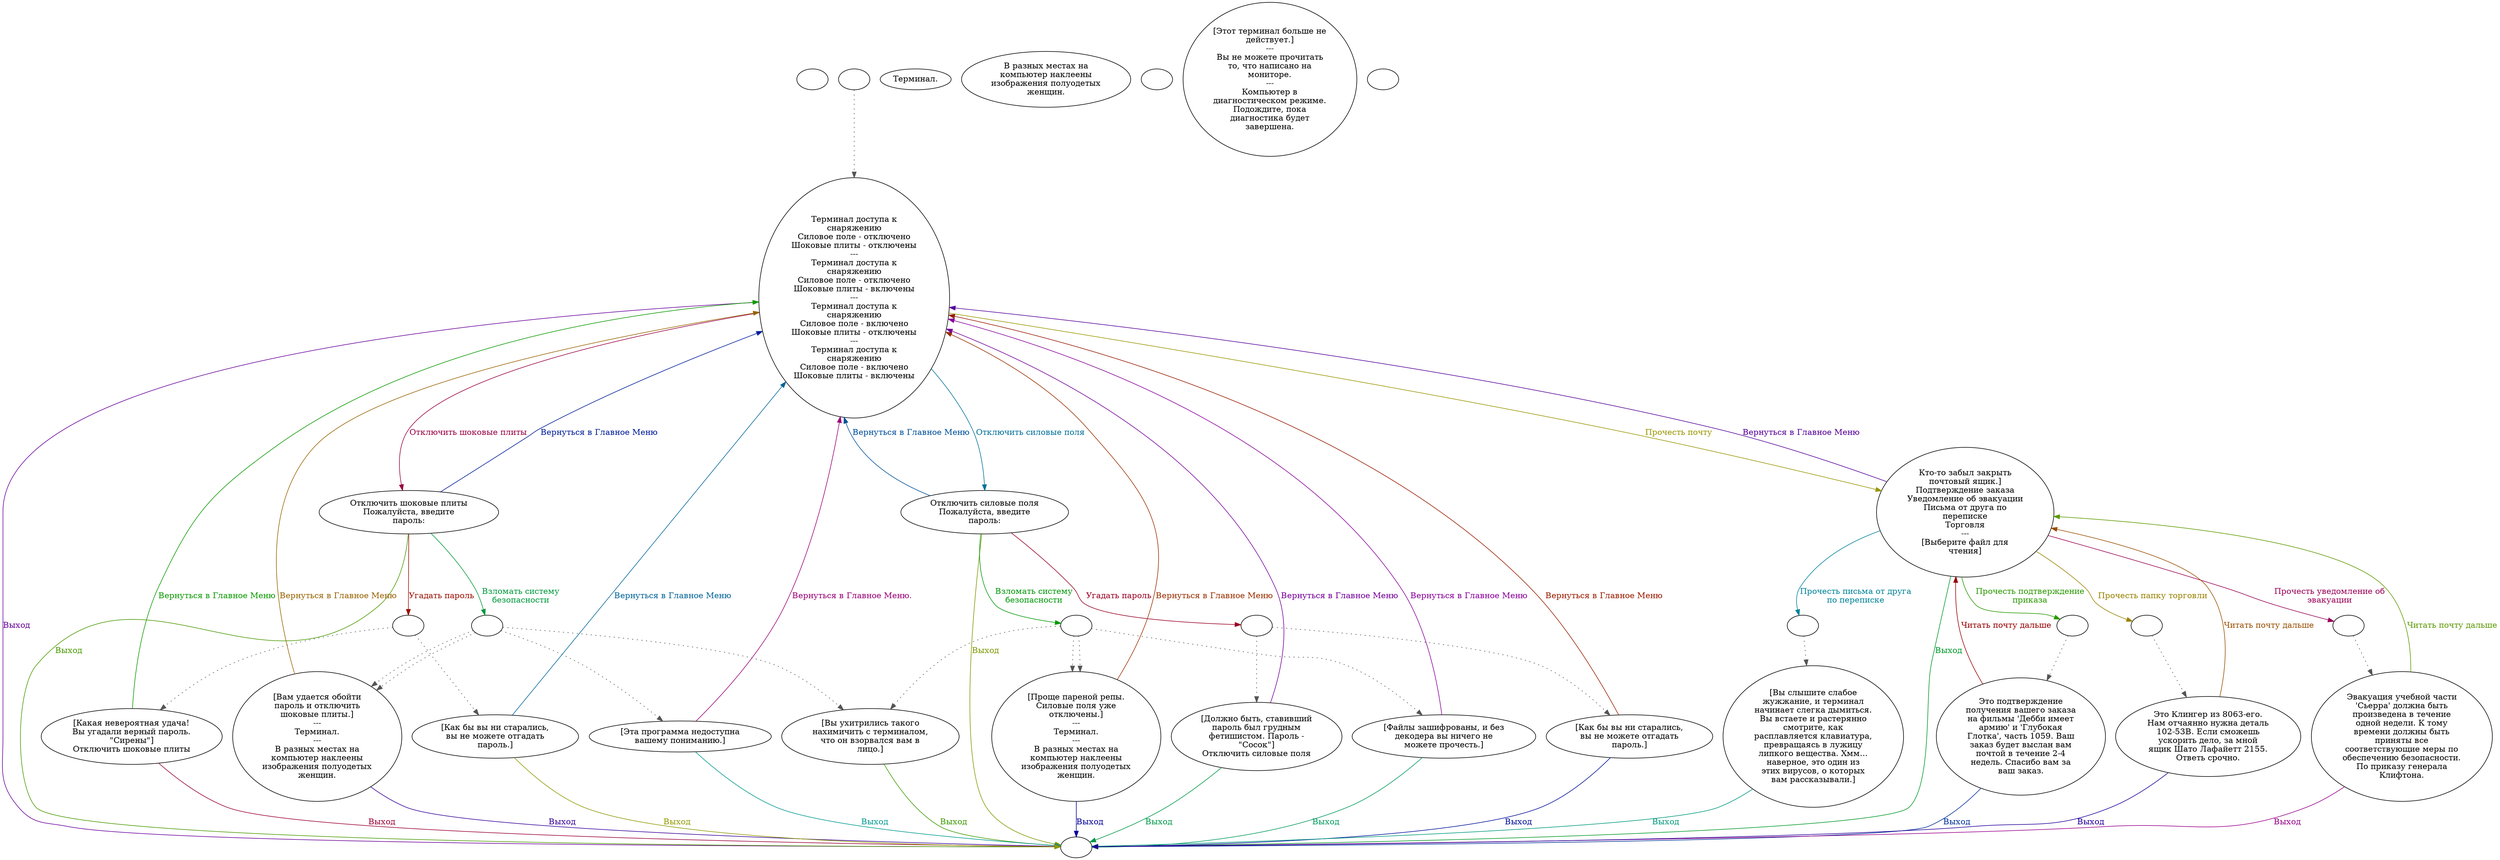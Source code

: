 digraph wsterm2b {
  "start" [style=filled       fillcolor="#FFFFFF"       color="#000000"]
  "start" [label=""]
  "talk_p_proc" [style=filled       fillcolor="#FFFFFF"       color="#000000"]
  "talk_p_proc" -> "Node001" [style=dotted color="#555555"]
  "talk_p_proc" [label=""]
  "look_at_p_proc" [style=filled       fillcolor="#FFFFFF"       color="#000000"]
  "look_at_p_proc" [label="Терминал."]
  "description_p_proc" [style=filled       fillcolor="#FFFFFF"       color="#000000"]
  "description_p_proc" [label="В разных местах на\nкомпьютер наклеены\nизображения полуодетых\nженщин."]
  "use_skill_on_p_proc" [style=filled       fillcolor="#FFFFFF"       color="#000000"]
  "use_skill_on_p_proc" [label=""]
  "use_p_proc" [style=filled       fillcolor="#FFFFFF"       color="#000000"]
  "use_p_proc" [label="[Этот терминал больше не\nдействует.]\n---\nВы не можете прочитать\nто, что написано на\nмониторе.\n---\nКомпьютер в\nдиагностическом режиме.\nПодождите, пока\nдиагностика будет\nзавершена."]
  "damage_p_proc" [style=filled       fillcolor="#FFFFFF"       color="#000000"]
  "damage_p_proc" [label=""]
  "Node999" [style=filled       fillcolor="#FFFFFF"       color="#000000"]
  "Node999" [label=""]
  "Node001" [style=filled       fillcolor="#FFFFFF"       color="#000000"]
  "Node001" [label="Терминал доступа к\nснаряжению\nСиловое поле - отключено\nШоковые плиты - отключены\n---\nТерминал доступа к\nснаряжению\nСиловое поле - отключено\nШоковые плиты - включены\n---\nТерминал доступа к\nснаряжению\nСиловое поле - включено\nШоковые плиты - отключены\n---\nТерминал доступа к\nснаряжению\nСиловое поле - включено\nШоковые плиты - включены"]
  "Node001" -> "Node010" [label="Отключить шоковые плиты" color="#990043" fontcolor="#990043"]
  "Node001" -> "Node013" [label="Отключить силовые поля" color="#007099" fontcolor="#007099"]
  "Node001" -> "Node016" [label="Прочесть почту" color="#999600" fontcolor="#999600"]
  "Node001" -> "Node999" [label="Выход" color="#690099" fontcolor="#690099"]
  "Node010" [style=filled       fillcolor="#FFFFFF"       color="#000000"]
  "Node010" [label="Отключить шоковые плиты\nПожалуйста, введите\nпароль:"]
  "Node010" -> "Node010a" [label="Взломать систему\nбезопасности" color="#00993C" fontcolor="#00993C"]
  "Node010" -> "Node010b" [label="Угадать пароль" color="#991000" fontcolor="#991000"]
  "Node010" -> "Node001" [label="Вернуться в Главное Меню" color="#001D99" fontcolor="#001D99"]
  "Node010" -> "Node999" [label="Выход" color="#499900" fontcolor="#499900"]
  "Node010a" [style=filled       fillcolor="#FFFFFF"       color="#000000"]
  "Node010a" -> "Node012" [style=dotted color="#555555"]
  "Node010a" -> "Node012" [style=dotted color="#555555"]
  "Node010a" -> "Node025" [style=dotted color="#555555"]
  "Node010a" -> "Node011" [style=dotted color="#555555"]
  "Node010a" [label=""]
  "Node010b" [style=filled       fillcolor="#FFFFFF"       color="#000000"]
  "Node010b" -> "Node021" [style=dotted color="#555555"]
  "Node010b" -> "Node022" [style=dotted color="#555555"]
  "Node010b" [label=""]
  "Node011" [style=filled       fillcolor="#FFFFFF"       color="#000000"]
  "Node011" [label="[Эта программа недоступна\nвашему пониманию.]"]
  "Node011" -> "Node001" [label="Вернуться в Главное Меню." color="#990076" fontcolor="#990076"]
  "Node011" -> "Node999" [label="Выход" color="#00998F" fontcolor="#00998F"]
  "Node012" [style=filled       fillcolor="#FFFFFF"       color="#000000"]
  "Node012" [label="[Вам удается обойти\nпароль и отключить\nшоковые плиты.]\n---\nТерминал.\n---\nВ разных местах на\nкомпьютер наклеены\nизображения полуодетых\nженщин."]
  "Node012" -> "Node001" [label="Вернуться в Главное Меню" color="#996300" fontcolor="#996300"]
  "Node012" -> "Node999" [label="Выход" color="#360099" fontcolor="#360099"]
  "Node013" [style=filled       fillcolor="#FFFFFF"       color="#000000"]
  "Node013" [label="Отключить силовые поля\nПожалуйста, введите\nпароль:"]
  "Node013" -> "Node013a" [label="Взломать систему\nбезопасности" color="#009909" fontcolor="#009909"]
  "Node013" -> "Node013b" [label="Угадать пароль" color="#990023" fontcolor="#990023"]
  "Node013" -> "Node001" [label="Вернуться в Главное Меню" color="#005099" fontcolor="#005099"]
  "Node013" -> "Node999" [label="Выход" color="#7D9900" fontcolor="#7D9900"]
  "Node013a" [style=filled       fillcolor="#FFFFFF"       color="#000000"]
  "Node013a" -> "Node015" [style=dotted color="#555555"]
  "Node013a" -> "Node015" [style=dotted color="#555555"]
  "Node013a" -> "Node025" [style=dotted color="#555555"]
  "Node013a" -> "Node014" [style=dotted color="#555555"]
  "Node013a" [label=""]
  "Node013b" [style=filled       fillcolor="#FFFFFF"       color="#000000"]
  "Node013b" -> "Node023" [style=dotted color="#555555"]
  "Node013b" -> "Node024" [style=dotted color="#555555"]
  "Node013b" [label=""]
  "Node014" [style=filled       fillcolor="#FFFFFF"       color="#000000"]
  "Node014" [label="[Файлы зашифрованы, и без\nдекодера вы ничего не\nможете прочесть.]"]
  "Node014" -> "Node001" [label="Вернуться в Главное Меню" color="#890099" fontcolor="#890099"]
  "Node014" -> "Node999" [label="Выход" color="#00995C" fontcolor="#00995C"]
  "Node015" [style=filled       fillcolor="#FFFFFF"       color="#000000"]
  "Node015" [label="[Проще пареной репы.\nСиловые поля уже\nотключены.]\n---\nТерминал.\n---\nВ разных местах на\nкомпьютер наклеены\nизображения полуодетых\nженщин."]
  "Node015" -> "Node001" [label="Вернуться в Главное Меню" color="#992F00" fontcolor="#992F00"]
  "Node015" -> "Node999" [label="Выход" color="#030099" fontcolor="#030099"]
  "Node016" [style=filled       fillcolor="#FFFFFF"       color="#000000"]
  "Node016" [label="Кто-то забыл закрыть\nпочтовый ящик.]\nПодтверждение заказа\nУведомление об эвакуации\nПисьма от друга по\nпереписке\nТорговля\n---\n[Выберите файл для\nчтения]"]
  "Node016" -> "Node016a" [label="Прочесть подтверждение\nприказа" color="#2A9900" fontcolor="#2A9900"]
  "Node016" -> "Node016b" [label="Прочесть уведомление об\nэвакуации" color="#990057" fontcolor="#990057"]
  "Node016" -> "Node016c" [label="Прочесть письма от друга\nпо переписке" color="#008399" fontcolor="#008399"]
  "Node016" -> "Node016d" [label="Прочесть папку торговли" color="#998200" fontcolor="#998200"]
  "Node016" -> "Node001" [label="Вернуться в Главное Меню" color="#560099" fontcolor="#560099"]
  "Node016" -> "Node999" [label="Выход" color="#009929" fontcolor="#009929"]
  "Node016a" [style=filled       fillcolor="#FFFFFF"       color="#000000"]
  "Node016a" -> "Node017" [style=dotted color="#555555"]
  "Node016a" [label=""]
  "Node016b" [style=filled       fillcolor="#FFFFFF"       color="#000000"]
  "Node016b" -> "Node018" [style=dotted color="#555555"]
  "Node016b" [label=""]
  "Node016c" [style=filled       fillcolor="#FFFFFF"       color="#000000"]
  "Node016c" -> "Node019" [style=dotted color="#555555"]
  "Node016c" [label=""]
  "Node016d" [style=filled       fillcolor="#FFFFFF"       color="#000000"]
  "Node016d" -> "Node020" [style=dotted color="#555555"]
  "Node016d" [label=""]
  "Node017" [style=filled       fillcolor="#FFFFFF"       color="#000000"]
  "Node017" [label="Это подтверждение\nполучения вашего заказа\nна фильмы 'Дебби имеет\nармию' и 'Глубокая\nГлотка', часть 1059. Ваш\nзаказ будет выслан вам\nпочтой в течение 2-4\nнедель. Спасибо вам за\nваш заказ."]
  "Node017" -> "Node016" [label="Читать почту дальше" color="#990004" fontcolor="#990004"]
  "Node017" -> "Node999" [label="Выход" color="#003099" fontcolor="#003099"]
  "Node018" [style=filled       fillcolor="#FFFFFF"       color="#000000"]
  "Node018" [label="Эвакуация учебной части\n'Сьерра' должна быть\nпроизведена в течение\nодной недели. К тому\nвремени должны быть\nприняты все\nсоответствующие меры по\nобеспечению безопасности.\nПо приказу генерала\nКлифтона."]
  "Node018" -> "Node016" [label="Читать почту дальше" color="#5D9900" fontcolor="#5D9900"]
  "Node018" -> "Node999" [label="Выход" color="#99008A" fontcolor="#99008A"]
  "Node019" [style=filled       fillcolor="#FFFFFF"       color="#000000"]
  "Node019" [label="[Вы слышите слабое\nжужжание, и терминал\nначинает слегка дымиться.\nВы встаете и растерянно\nсмотрите, как\nрасплавляется клавиатура,\nпревращаясь в лужицу\nлипкого вещества. Хмм...\nнаверное, это один из\nэтих вирусов, о которых\nвам рассказывали.]"]
  "Node019" -> "Node999" [label="Выход" color="#00997C" fontcolor="#00997C"]
  "Node020" [style=filled       fillcolor="#FFFFFF"       color="#000000"]
  "Node020" [label="Это Клингер из 8063-его.\nНам отчаянно нужна деталь\n102-53B. Если сможешь\nускорить дело, за мной\nящик Шато Лафайетт 2155.\nОтветь срочно."]
  "Node020" -> "Node016" [label="Читать почту дальше" color="#994F00" fontcolor="#994F00"]
  "Node020" -> "Node999" [label="Выход" color="#220099" fontcolor="#220099"]
  "Node021" [style=filled       fillcolor="#FFFFFF"       color="#000000"]
  "Node021" [label="[Какая невероятная удача!\nВы угадали верный пароль.\n\"Сирены\"]\nОтключить шоковые плиты"]
  "Node021" -> "Node001" [label="Вернуться в Главное Меню" color="#0A9900" fontcolor="#0A9900"]
  "Node021" -> "Node999" [label="Выход" color="#990037" fontcolor="#990037"]
  "Node022" [style=filled       fillcolor="#FFFFFF"       color="#000000"]
  "Node022" [label="[Как бы вы ни старались,\nвы не можете отгадать\nпароль.]"]
  "Node022" -> "Node001" [label="Вернуться в Главное Меню" color="#006499" fontcolor="#006499"]
  "Node022" -> "Node999" [label="Выход" color="#909900" fontcolor="#909900"]
  "Node023" [style=filled       fillcolor="#FFFFFF"       color="#000000"]
  "Node023" [label="[Должно быть, ставивший\nпароль был грудным\nфетишистом. Пароль -\n\"Сосок\"]\nОтключить силовые поля"]
  "Node023" -> "Node001" [label="Вернуться в Главное Меню" color="#750099" fontcolor="#750099"]
  "Node023" -> "Node999" [label="Выход" color="#009949" fontcolor="#009949"]
  "Node024" [style=filled       fillcolor="#FFFFFF"       color="#000000"]
  "Node024" [label="[Как бы вы ни старались,\nвы не можете отгадать\nпароль.]"]
  "Node024" -> "Node001" [label="Вернуться в Главное Меню" color="#991C00" fontcolor="#991C00"]
  "Node024" -> "Node999" [label="Выход" color="#001199" fontcolor="#001199"]
  "Node025" [style=filled       fillcolor="#FFFFFF"       color="#000000"]
  "Node025" [label="[Вы ухитрились такого\nнахимичить с терминалом,\nчто он взорвался вам в\nлицо.]"]
  "Node025" -> "Node999" [label="Выход" color="#3D9900" fontcolor="#3D9900"]
}
